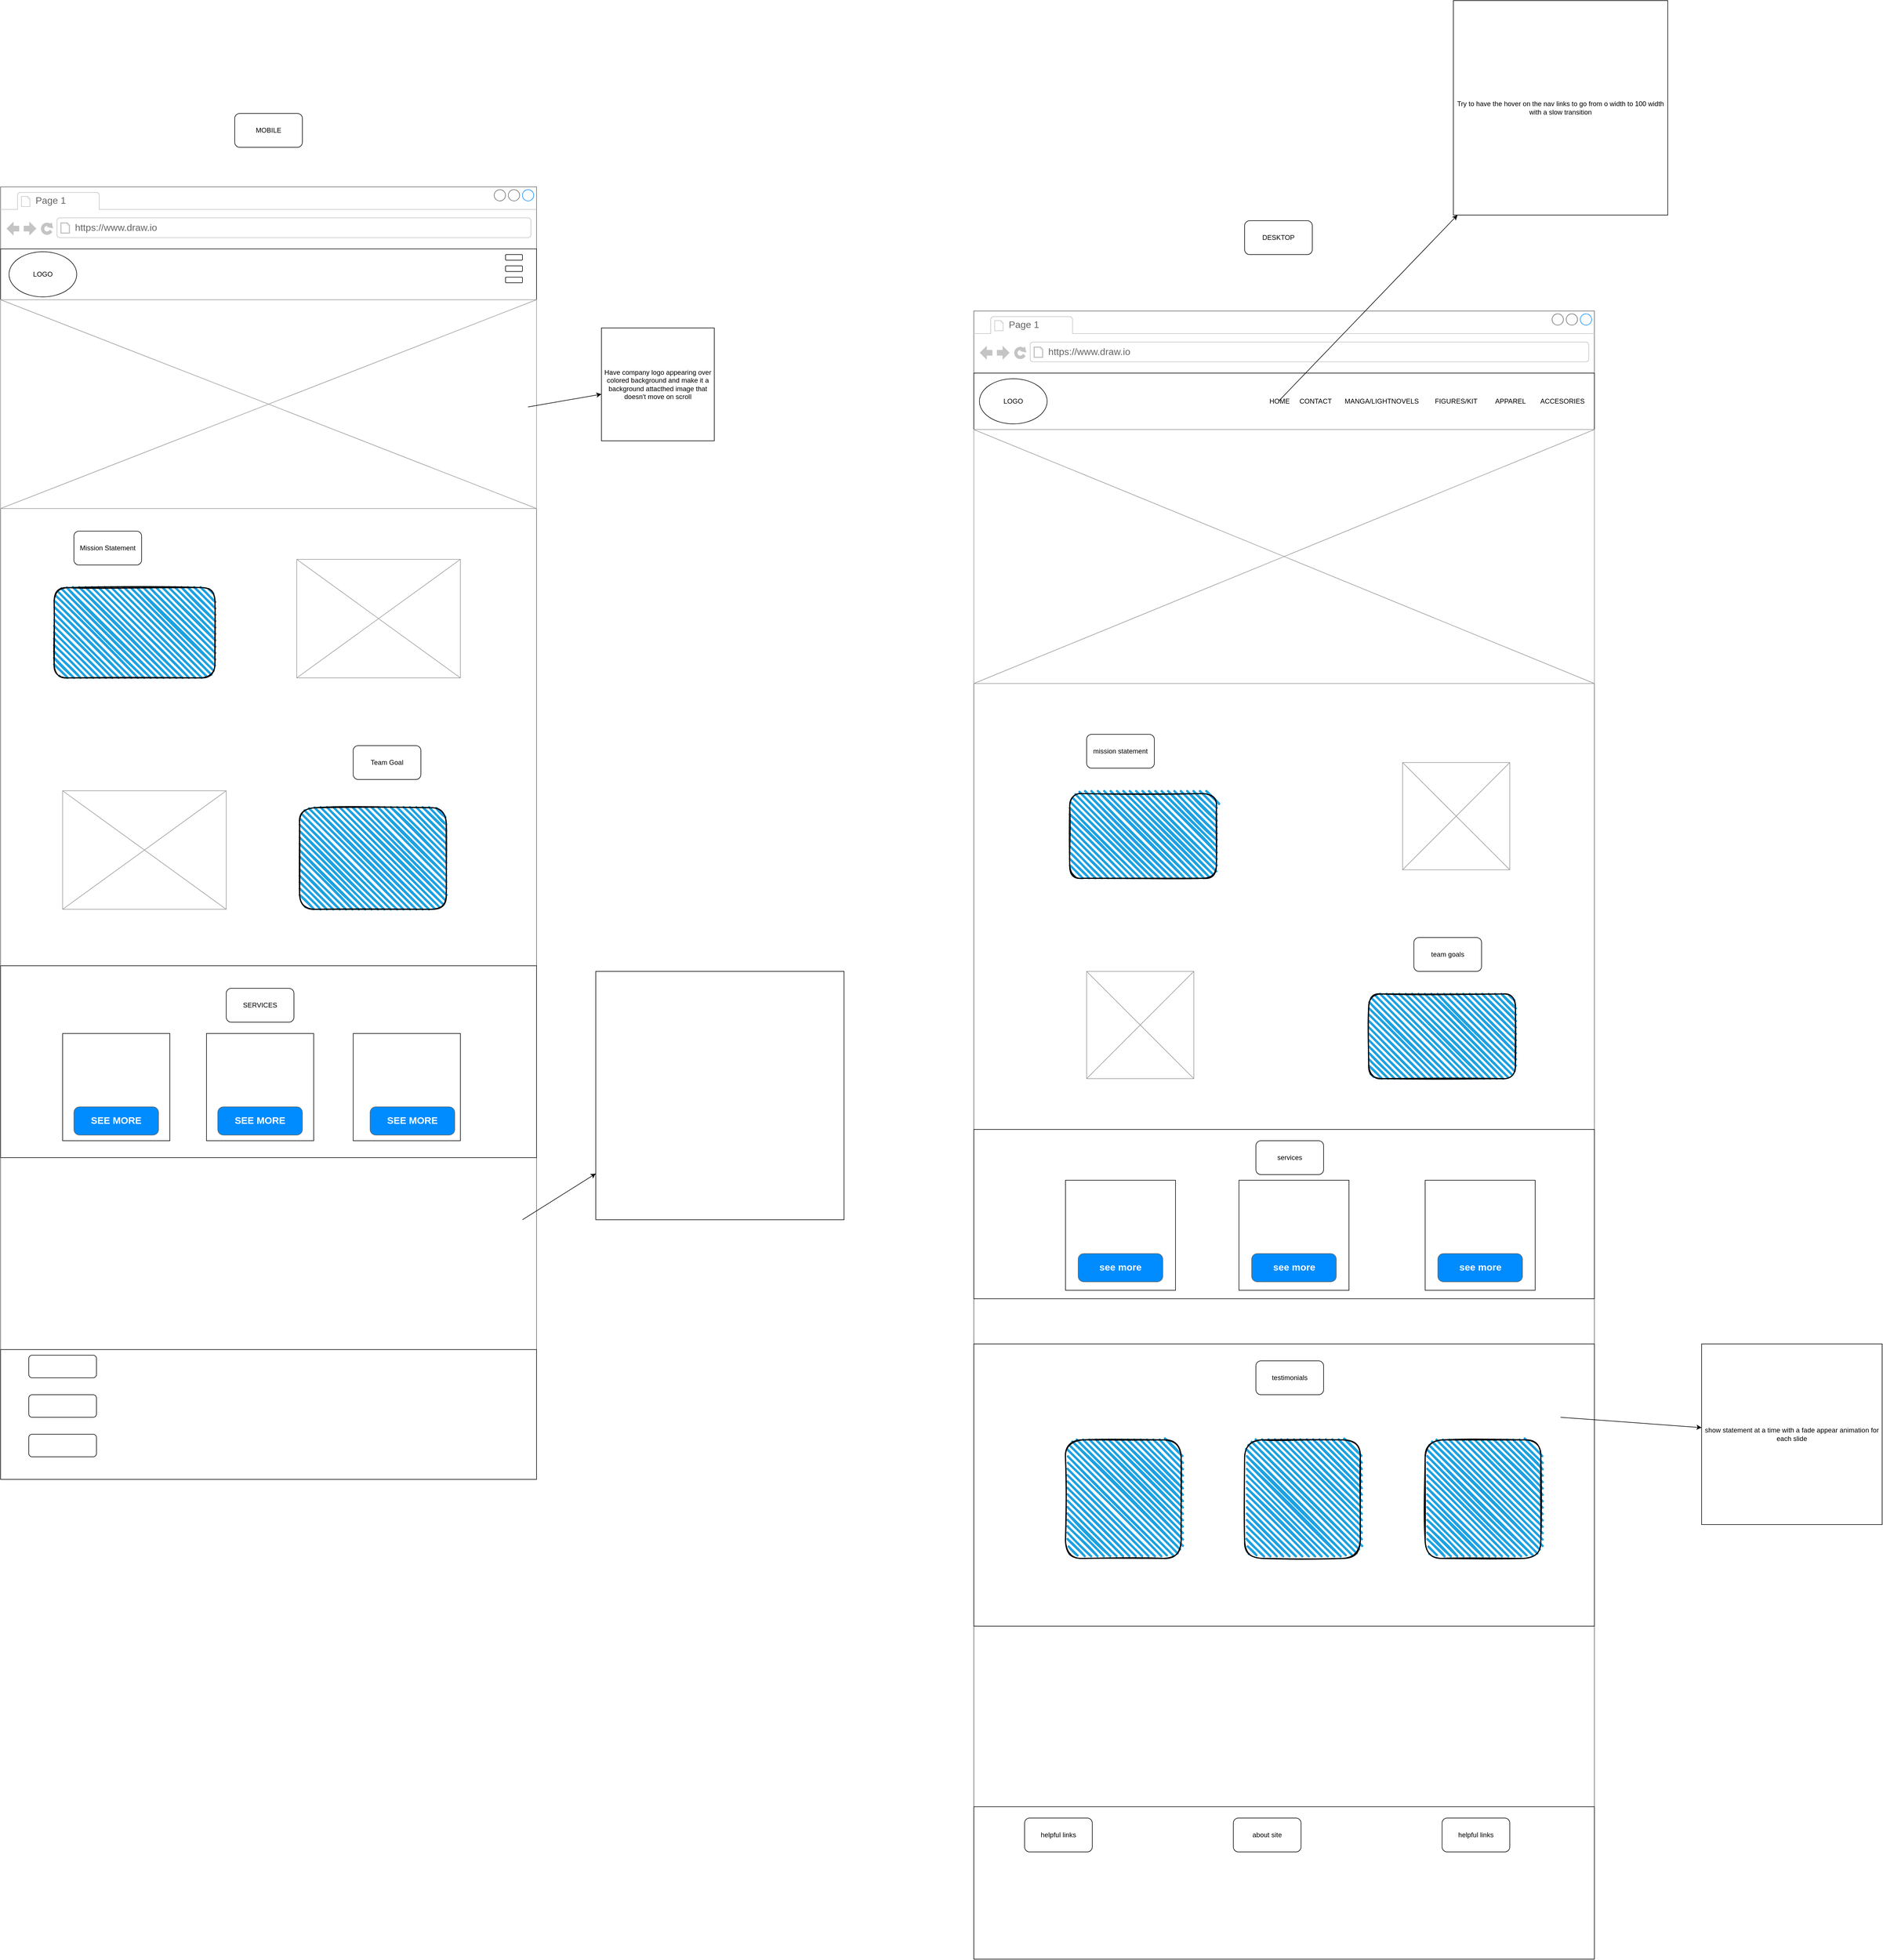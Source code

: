 <mxfile>
    <diagram id="YFqSTxKyqCX9KpbCYe6F" name="Page-1">
        <mxGraphModel dx="2476" dy="779" grid="1" gridSize="10" guides="1" tooltips="1" connect="1" arrows="1" fold="1" page="1" pageScale="1" pageWidth="850" pageHeight="1100" math="0" shadow="0">
            <root>
                <mxCell id="0"/>
                <mxCell id="1" parent="0"/>
                <mxCell id="2" value="MOBILE" style="rounded=1;whiteSpace=wrap;html=1;" parent="1" vertex="1">
                    <mxGeometry x="360" y="370" width="120" height="60" as="geometry"/>
                </mxCell>
                <mxCell id="3" value="" style="strokeWidth=1;shadow=0;dashed=0;align=center;html=1;shape=mxgraph.mockup.containers.browserWindow;rSize=0;strokeColor=#666666;strokeColor2=#008cff;strokeColor3=#c4c4c4;mainText=,;recursiveResize=0;" parent="1" vertex="1">
                    <mxGeometry x="-55" y="500" width="950" height="2290" as="geometry"/>
                </mxCell>
                <mxCell id="4" value="Page 1" style="strokeWidth=1;shadow=0;dashed=0;align=center;html=1;shape=mxgraph.mockup.containers.anchor;fontSize=17;fontColor=#666666;align=left;" parent="3" vertex="1">
                    <mxGeometry x="60" y="12" width="110" height="26" as="geometry"/>
                </mxCell>
                <mxCell id="5" value="https://www.draw.io" style="strokeWidth=1;shadow=0;dashed=0;align=center;html=1;shape=mxgraph.mockup.containers.anchor;rSize=0;fontSize=17;fontColor=#666666;align=left;" parent="3" vertex="1">
                    <mxGeometry x="130" y="60" width="250" height="26" as="geometry"/>
                </mxCell>
                <mxCell id="6" value="" style="rounded=0;whiteSpace=wrap;html=1;" parent="3" vertex="1">
                    <mxGeometry y="110" width="950" height="90" as="geometry"/>
                </mxCell>
                <mxCell id="7" value="LOGO" style="ellipse;whiteSpace=wrap;html=1;" parent="3" vertex="1">
                    <mxGeometry x="15" y="115" width="120" height="80" as="geometry"/>
                </mxCell>
                <mxCell id="10" value="" style="rounded=1;whiteSpace=wrap;html=1;" parent="3" vertex="1">
                    <mxGeometry x="895" y="160" width="30" height="10" as="geometry"/>
                </mxCell>
                <mxCell id="9" value="" style="rounded=1;whiteSpace=wrap;html=1;" parent="3" vertex="1">
                    <mxGeometry x="895" y="140" width="30" height="10" as="geometry"/>
                </mxCell>
                <mxCell id="8" value="" style="rounded=1;whiteSpace=wrap;html=1;" parent="3" vertex="1">
                    <mxGeometry x="895" y="120" width="30" height="10" as="geometry"/>
                </mxCell>
                <mxCell id="11" value="" style="verticalLabelPosition=bottom;shadow=0;dashed=0;align=center;html=1;verticalAlign=top;strokeWidth=1;shape=mxgraph.mockup.graphics.simpleIcon;strokeColor=#999999;" parent="3" vertex="1">
                    <mxGeometry y="200" width="950" height="370" as="geometry"/>
                </mxCell>
                <mxCell id="14" value="Mission Statement" style="rounded=1;whiteSpace=wrap;html=1;" parent="3" vertex="1">
                    <mxGeometry x="130" y="610" width="120" height="60" as="geometry"/>
                </mxCell>
                <mxCell id="15" value="" style="rounded=1;whiteSpace=wrap;html=1;strokeWidth=2;fillWeight=4;hachureGap=8;hachureAngle=45;fillColor=#1ba1e2;sketch=1;" parent="3" vertex="1">
                    <mxGeometry x="95" y="710" width="285" height="160" as="geometry"/>
                </mxCell>
                <mxCell id="16" value="" style="verticalLabelPosition=bottom;shadow=0;dashed=0;align=center;html=1;verticalAlign=top;strokeWidth=1;shape=mxgraph.mockup.graphics.simpleIcon;strokeColor=#999999;" parent="3" vertex="1">
                    <mxGeometry x="525" y="660" width="290" height="210" as="geometry"/>
                </mxCell>
                <mxCell id="17" value="Team Goal" style="rounded=1;whiteSpace=wrap;html=1;" parent="3" vertex="1">
                    <mxGeometry x="625" y="990" width="120" height="60" as="geometry"/>
                </mxCell>
                <mxCell id="18" value="" style="rounded=1;whiteSpace=wrap;html=1;strokeWidth=2;fillWeight=4;hachureGap=8;hachureAngle=45;fillColor=#1ba1e2;sketch=1;" parent="3" vertex="1">
                    <mxGeometry x="530" y="1100" width="260" height="180" as="geometry"/>
                </mxCell>
                <mxCell id="20" value="" style="verticalLabelPosition=bottom;shadow=0;dashed=0;align=center;html=1;verticalAlign=top;strokeWidth=1;shape=mxgraph.mockup.graphics.simpleIcon;strokeColor=#999999;" parent="3" vertex="1">
                    <mxGeometry x="110" y="1070" width="290" height="210" as="geometry"/>
                </mxCell>
                <mxCell id="21" value="" style="rounded=0;whiteSpace=wrap;html=1;" parent="3" vertex="1">
                    <mxGeometry y="1380" width="950" height="340" as="geometry"/>
                </mxCell>
                <mxCell id="22" value="SERVICES" style="rounded=1;whiteSpace=wrap;html=1;" parent="3" vertex="1">
                    <mxGeometry x="400" y="1420" width="120" height="60" as="geometry"/>
                </mxCell>
                <mxCell id="23" value="" style="whiteSpace=wrap;html=1;aspect=fixed;" parent="3" vertex="1">
                    <mxGeometry x="110" y="1500" width="190" height="190" as="geometry"/>
                </mxCell>
                <mxCell id="24" value="" style="whiteSpace=wrap;html=1;aspect=fixed;" parent="3" vertex="1">
                    <mxGeometry x="365" y="1500" width="190" height="190" as="geometry"/>
                </mxCell>
                <mxCell id="25" value="" style="whiteSpace=wrap;html=1;aspect=fixed;" parent="3" vertex="1">
                    <mxGeometry x="625" y="1500" width="190" height="190" as="geometry"/>
                </mxCell>
                <mxCell id="26" value="SEE MORE" style="strokeWidth=1;shadow=0;dashed=0;align=center;html=1;shape=mxgraph.mockup.buttons.button;strokeColor=#666666;fontColor=#ffffff;mainText=;buttonStyle=round;fontSize=17;fontStyle=1;fillColor=#008cff;whiteSpace=wrap;" parent="3" vertex="1">
                    <mxGeometry x="130" y="1630" width="150" height="50" as="geometry"/>
                </mxCell>
                <mxCell id="30" value="SEE MORE" style="strokeWidth=1;shadow=0;dashed=0;align=center;html=1;shape=mxgraph.mockup.buttons.button;strokeColor=#666666;fontColor=#ffffff;mainText=;buttonStyle=round;fontSize=17;fontStyle=1;fillColor=#008cff;whiteSpace=wrap;" parent="3" vertex="1">
                    <mxGeometry x="385" y="1630" width="150" height="50" as="geometry"/>
                </mxCell>
                <mxCell id="31" value="SEE MORE" style="strokeWidth=1;shadow=0;dashed=0;align=center;html=1;shape=mxgraph.mockup.buttons.button;strokeColor=#666666;fontColor=#ffffff;mainText=;buttonStyle=round;fontSize=17;fontStyle=1;fillColor=#008cff;whiteSpace=wrap;" parent="3" vertex="1">
                    <mxGeometry x="655" y="1630" width="150" height="50" as="geometry"/>
                </mxCell>
                <mxCell id="32" value="" style="rounded=0;whiteSpace=wrap;html=1;" parent="3" vertex="1">
                    <mxGeometry y="2060" width="950" height="230" as="geometry"/>
                </mxCell>
                <mxCell id="33" value="&lt;div style=&quot;text-align: start;&quot;&gt;&lt;span style=&quot;background-color: initial; font-size: 0px;&quot;&gt;&lt;font face=&quot;monospace&quot; color=&quot;rgba(0, 0, 0, 0)&quot;&gt;HOEMN&lt;/font&gt;&lt;/span&gt;&lt;/div&gt;" style="rounded=1;whiteSpace=wrap;html=1;" parent="3" vertex="1">
                    <mxGeometry x="50" y="2070" width="120" height="40" as="geometry"/>
                </mxCell>
                <mxCell id="35" value="&lt;div style=&quot;text-align: start;&quot;&gt;&lt;span style=&quot;background-color: initial; font-size: 0px;&quot;&gt;&lt;font face=&quot;monospace&quot; color=&quot;rgba(0, 0, 0, 0)&quot;&gt;V&lt;/font&gt;&lt;/span&gt;&lt;/div&gt;" style="rounded=1;whiteSpace=wrap;html=1;" parent="3" vertex="1">
                    <mxGeometry x="50" y="2140" width="120" height="40" as="geometry"/>
                </mxCell>
                <mxCell id="36" value="&lt;div style=&quot;text-align: start;&quot;&gt;&lt;span style=&quot;background-color: initial; font-size: 0px;&quot;&gt;&lt;font face=&quot;monospace&quot; color=&quot;rgba(0, 0, 0, 0)&quot;&gt;V&lt;/font&gt;&lt;/span&gt;&lt;/div&gt;" style="rounded=1;whiteSpace=wrap;html=1;" parent="3" vertex="1">
                    <mxGeometry x="50" y="2210" width="120" height="40" as="geometry"/>
                </mxCell>
                <mxCell id="12" value="" style="endArrow=classic;html=1;" parent="1" target="13" edge="1">
                    <mxGeometry width="50" height="50" relative="1" as="geometry">
                        <mxPoint x="880" y="890" as="sourcePoint"/>
                        <mxPoint x="930" y="840" as="targetPoint"/>
                    </mxGeometry>
                </mxCell>
                <mxCell id="13" value="Have company logo appearing over colored background and make it a background attacthed image that doesn't move on scroll" style="whiteSpace=wrap;html=1;aspect=fixed;" parent="1" vertex="1">
                    <mxGeometry x="1010" y="750" width="200" height="200" as="geometry"/>
                </mxCell>
                <mxCell id="37" value="" style="endArrow=classic;html=1;" parent="1" target="38" edge="1">
                    <mxGeometry width="50" height="50" relative="1" as="geometry">
                        <mxPoint x="870" y="2330" as="sourcePoint"/>
                        <mxPoint x="1020" y="2160" as="targetPoint"/>
                    </mxGeometry>
                </mxCell>
                <mxCell id="38" value="" style="whiteSpace=wrap;html=1;aspect=fixed;" parent="1" vertex="1">
                    <mxGeometry x="1000" y="1890" width="440" height="440" as="geometry"/>
                </mxCell>
                <mxCell id="39" value="DESKTOP" style="rounded=1;whiteSpace=wrap;html=1;" vertex="1" parent="1">
                    <mxGeometry x="2150" y="560" width="120" height="60" as="geometry"/>
                </mxCell>
                <mxCell id="40" value="" style="strokeWidth=1;shadow=0;dashed=0;align=center;html=1;shape=mxgraph.mockup.containers.browserWindow;rSize=0;strokeColor=#666666;strokeColor2=#008cff;strokeColor3=#c4c4c4;mainText=,;recursiveResize=0;" vertex="1" parent="1">
                    <mxGeometry x="1670" y="720" width="1100" height="2920" as="geometry"/>
                </mxCell>
                <mxCell id="41" value="Page 1" style="strokeWidth=1;shadow=0;dashed=0;align=center;html=1;shape=mxgraph.mockup.containers.anchor;fontSize=17;fontColor=#666666;align=left;" vertex="1" parent="40">
                    <mxGeometry x="60" y="12" width="110" height="26" as="geometry"/>
                </mxCell>
                <mxCell id="42" value="https://www.draw.io" style="strokeWidth=1;shadow=0;dashed=0;align=center;html=1;shape=mxgraph.mockup.containers.anchor;rSize=0;fontSize=17;fontColor=#666666;align=left;" vertex="1" parent="40">
                    <mxGeometry x="130" y="60" width="250" height="26" as="geometry"/>
                </mxCell>
                <mxCell id="43" value="&lt;span style=&quot;white-space: pre;&quot;&gt;&#9;&lt;/span&gt;&lt;span style=&quot;white-space: pre;&quot;&gt;&#9;&lt;/span&gt;&lt;span style=&quot;white-space: pre;&quot;&gt;&#9;&lt;/span&gt;&lt;span style=&quot;white-space: pre;&quot;&gt;&#9;&lt;/span&gt;&lt;span style=&quot;white-space: pre;&quot;&gt;&#9;&lt;/span&gt;&lt;span style=&quot;white-space: pre;&quot;&gt;&#9;&lt;/span&gt;&lt;span style=&quot;white-space: pre;&quot;&gt;&#9;&lt;/span&gt;&lt;span style=&quot;white-space: pre;&quot;&gt;&#9;&lt;/span&gt;&lt;span style=&quot;white-space: pre;&quot;&gt;&#9;&lt;/span&gt;&lt;span style=&quot;white-space: pre;&quot;&gt;&#9;&lt;/span&gt;&lt;span style=&quot;white-space: pre;&quot;&gt;&#9;&lt;/span&gt;&lt;span style=&quot;white-space: pre;&quot;&gt;&#9;&lt;/span&gt;&lt;span style=&quot;white-space: pre;&quot;&gt;&#9;&lt;/span&gt;&lt;span style=&quot;white-space: pre;&quot;&gt;&#9;&lt;/span&gt;&lt;span style=&quot;white-space: pre;&quot;&gt;&#9;&lt;/span&gt;&lt;span style=&quot;white-space: pre;&quot;&gt;&#9;&lt;/span&gt;&lt;span style=&quot;white-space: pre;&quot;&gt;&#9;&lt;/span&gt;&lt;span style=&quot;white-space: pre;&quot;&gt;&#9;&lt;/span&gt;&lt;span style=&quot;white-space: pre;&quot;&gt;&#9;&lt;/span&gt;HOME&lt;span style=&quot;white-space: pre;&quot;&gt;&#9;&lt;/span&gt;CONTACT&lt;span style=&quot;white-space: pre;&quot;&gt;&#9;&lt;/span&gt;MANGA/LIGHTNOVELS&lt;span style=&quot;white-space: pre;&quot;&gt;&#9;&lt;/span&gt;&lt;span style=&quot;white-space: pre;&quot;&gt;&#9;&lt;/span&gt;FIGURES/KIT&lt;span style=&quot;white-space: pre;&quot;&gt;&#9;&lt;/span&gt;&lt;span style=&quot;white-space: pre;&quot;&gt;&#9;&lt;/span&gt;APPAREL&lt;span style=&quot;white-space: pre;&quot;&gt;&#9;&lt;/span&gt;ACCESORIES" style="rounded=0;whiteSpace=wrap;html=1;" vertex="1" parent="40">
                    <mxGeometry y="110" width="1100" height="100" as="geometry"/>
                </mxCell>
                <mxCell id="44" value="LOGO" style="ellipse;whiteSpace=wrap;html=1;" vertex="1" parent="40">
                    <mxGeometry x="10" y="120" width="120" height="80" as="geometry"/>
                </mxCell>
                <mxCell id="47" value="" style="verticalLabelPosition=bottom;shadow=0;dashed=0;align=center;html=1;verticalAlign=top;strokeWidth=1;shape=mxgraph.mockup.graphics.simpleIcon;strokeColor=#999999;" vertex="1" parent="40">
                    <mxGeometry y="210" width="1100" height="450" as="geometry"/>
                </mxCell>
                <mxCell id="48" value="mission statement" style="rounded=1;whiteSpace=wrap;html=1;" vertex="1" parent="40">
                    <mxGeometry x="200" y="750" width="120" height="60" as="geometry"/>
                </mxCell>
                <mxCell id="49" value="" style="rounded=1;whiteSpace=wrap;html=1;strokeWidth=2;fillWeight=4;hachureGap=8;hachureAngle=45;fillColor=#1ba1e2;sketch=1;" vertex="1" parent="40">
                    <mxGeometry x="170" y="855" width="260" height="150" as="geometry"/>
                </mxCell>
                <mxCell id="51" value="" style="verticalLabelPosition=bottom;shadow=0;dashed=0;align=center;html=1;verticalAlign=top;strokeWidth=1;shape=mxgraph.mockup.graphics.simpleIcon;strokeColor=#999999;" vertex="1" parent="40">
                    <mxGeometry x="760" y="800" width="190" height="190" as="geometry"/>
                </mxCell>
                <mxCell id="52" value="" style="verticalLabelPosition=bottom;shadow=0;dashed=0;align=center;html=1;verticalAlign=top;strokeWidth=1;shape=mxgraph.mockup.graphics.simpleIcon;strokeColor=#999999;" vertex="1" parent="40">
                    <mxGeometry x="200" y="1170" width="190" height="190" as="geometry"/>
                </mxCell>
                <mxCell id="53" value="team goals" style="rounded=1;whiteSpace=wrap;html=1;" vertex="1" parent="40">
                    <mxGeometry x="780" y="1110" width="120" height="60" as="geometry"/>
                </mxCell>
                <mxCell id="54" value="" style="rounded=1;whiteSpace=wrap;html=1;strokeWidth=2;fillWeight=4;hachureGap=8;hachureAngle=45;fillColor=#1ba1e2;sketch=1;" vertex="1" parent="40">
                    <mxGeometry x="700" y="1210" width="260" height="150" as="geometry"/>
                </mxCell>
                <mxCell id="55" value="" style="rounded=0;whiteSpace=wrap;html=1;" vertex="1" parent="40">
                    <mxGeometry y="1450" width="1100" height="300" as="geometry"/>
                </mxCell>
                <mxCell id="56" value="services" style="rounded=1;whiteSpace=wrap;html=1;" vertex="1" parent="40">
                    <mxGeometry x="500" y="1470" width="120" height="60" as="geometry"/>
                </mxCell>
                <mxCell id="58" value="" style="whiteSpace=wrap;html=1;aspect=fixed;" vertex="1" parent="40">
                    <mxGeometry x="162.5" y="1540" width="195" height="195" as="geometry"/>
                </mxCell>
                <mxCell id="60" value="" style="whiteSpace=wrap;html=1;aspect=fixed;" vertex="1" parent="40">
                    <mxGeometry x="470" y="1540" width="195" height="195" as="geometry"/>
                </mxCell>
                <mxCell id="61" value="" style="whiteSpace=wrap;html=1;aspect=fixed;" vertex="1" parent="40">
                    <mxGeometry x="800" y="1540" width="195" height="195" as="geometry"/>
                </mxCell>
                <mxCell id="62" value="see more" style="strokeWidth=1;shadow=0;dashed=0;align=center;html=1;shape=mxgraph.mockup.buttons.button;strokeColor=#666666;fontColor=#ffffff;mainText=;buttonStyle=round;fontSize=17;fontStyle=1;fillColor=#008cff;whiteSpace=wrap;" vertex="1" parent="40">
                    <mxGeometry x="185" y="1670" width="150" height="50" as="geometry"/>
                </mxCell>
                <mxCell id="63" value="see more" style="strokeWidth=1;shadow=0;dashed=0;align=center;html=1;shape=mxgraph.mockup.buttons.button;strokeColor=#666666;fontColor=#ffffff;mainText=;buttonStyle=round;fontSize=17;fontStyle=1;fillColor=#008cff;whiteSpace=wrap;" vertex="1" parent="40">
                    <mxGeometry x="492.5" y="1670" width="150" height="50" as="geometry"/>
                </mxCell>
                <mxCell id="64" value="see more" style="strokeWidth=1;shadow=0;dashed=0;align=center;html=1;shape=mxgraph.mockup.buttons.button;strokeColor=#666666;fontColor=#ffffff;mainText=;buttonStyle=round;fontSize=17;fontStyle=1;fillColor=#008cff;whiteSpace=wrap;" vertex="1" parent="40">
                    <mxGeometry x="822.5" y="1670" width="150" height="50" as="geometry"/>
                </mxCell>
                <mxCell id="65" value="" style="rounded=0;whiteSpace=wrap;html=1;" vertex="1" parent="40">
                    <mxGeometry y="1830" width="1100" height="500" as="geometry"/>
                </mxCell>
                <mxCell id="66" value="testimonials" style="rounded=1;whiteSpace=wrap;html=1;" vertex="1" parent="40">
                    <mxGeometry x="500" y="1860" width="120" height="60" as="geometry"/>
                </mxCell>
                <mxCell id="67" value="" style="rounded=1;whiteSpace=wrap;html=1;strokeWidth=2;fillWeight=4;hachureGap=8;hachureAngle=45;fillColor=#1ba1e2;sketch=1;" vertex="1" parent="40">
                    <mxGeometry x="162.5" y="2000" width="205" height="210" as="geometry"/>
                </mxCell>
                <mxCell id="68" value="" style="rounded=1;whiteSpace=wrap;html=1;strokeWidth=2;fillWeight=4;hachureGap=8;hachureAngle=45;fillColor=#1ba1e2;sketch=1;" vertex="1" parent="40">
                    <mxGeometry x="480" y="2000" width="205" height="210" as="geometry"/>
                </mxCell>
                <mxCell id="69" value="" style="rounded=1;whiteSpace=wrap;html=1;strokeWidth=2;fillWeight=4;hachureGap=8;hachureAngle=45;fillColor=#1ba1e2;sketch=1;" vertex="1" parent="40">
                    <mxGeometry x="800" y="2000" width="205" height="210" as="geometry"/>
                </mxCell>
                <mxCell id="70" value="" style="endArrow=classic;html=1;" edge="1" parent="40" target="71">
                    <mxGeometry width="50" height="50" relative="1" as="geometry">
                        <mxPoint x="1040" y="1960" as="sourcePoint"/>
                        <mxPoint x="1330" y="1870" as="targetPoint"/>
                    </mxGeometry>
                </mxCell>
                <mxCell id="72" value="" style="rounded=0;whiteSpace=wrap;html=1;" vertex="1" parent="40">
                    <mxGeometry y="2650" width="1100" height="270" as="geometry"/>
                </mxCell>
                <mxCell id="73" value="helpful links&lt;span style=&quot;color: rgba(0, 0, 0, 0); font-family: monospace; font-size: 0px; text-align: start;&quot;&gt;%3CmxGraphModel%3E%3Croot%3E%3CmxCell%20id%3D%220%22%2F%3E%3CmxCell%20id%3D%221%22%20parent%3D%220%22%2F%3E%3CmxCell%20id%3D%222%22%20value%3D%22%22%20style%3D%22rounded%3D1%3BwhiteSpace%3Dwrap%3Bhtml%3D1%3BstrokeWidth%3D2%3BfillWeight%3D4%3BhachureGap%3D8%3BhachureAngle%3D45%3BfillColor%3D%231ba1e2%3Bsketch%3D1%3B%22%20vertex%3D%221%22%20parent%3D%221%22%3E%3CmxGeometry%20x%3D%221832.5%22%20y%3D%222720%22%20width%3D%22205%22%20height%3D%22210%22%20as%3D%22geometry%22%2F%3E%3C%2FmxCell%3E%3C%2Froot%3E%3C%2FmxGraphModel%3E&lt;/span&gt;" style="rounded=1;whiteSpace=wrap;html=1;" vertex="1" parent="40">
                    <mxGeometry x="90" y="2670" width="120" height="60" as="geometry"/>
                </mxCell>
                <mxCell id="74" value="about site&lt;span style=&quot;color: rgba(0, 0, 0, 0); font-family: monospace; font-size: 0px; text-align: start;&quot;&gt;%3CmxGraphModel%3E%3Croot%3E%3CmxCell%20id%3D%220%22%2F%3E%3CmxCell%20id%3D%221%22%20parent%3D%220%22%2F%3E%3CmxCell%20id%3D%222%22%20value%3D%22helpful%20links%26lt%3Bspan%20style%3D%26quot%3Bcolor%3A%20rgba(0%2C%200%2C%200%2C%200)%3B%20font-family%3A%20monospace%3B%20font-size%3A%200px%3B%20text-align%3A%20start%3B%26quot%3B%26gt%3B%253CmxGraphModel%253E%253Croot%253E%253CmxCell%2520id%253D%25220%2522%252F%253E%253CmxCell%2520id%253D%25221%2522%2520parent%253D%25220%2522%252F%253E%253CmxCell%2520id%253D%25222%2522%2520value%253D%2522%2522%2520style%253D%2522rounded%253D1%253BwhiteSpace%253Dwrap%253Bhtml%253D1%253BstrokeWidth%253D2%253BfillWeight%253D4%253BhachureGap%253D8%253BhachureAngle%253D45%253BfillColor%253D%25231ba1e2%253Bsketch%253D1%253B%2522%2520vertex%253D%25221%2522%2520parent%253D%25221%2522%253E%253CmxGeometry%2520x%253D%25221832.5%2522%2520y%253D%25222720%2522%2520width%253D%2522205%2522%2520height%253D%2522210%2522%2520as%253D%2522geometry%2522%252F%253E%253C%252FmxCell%253E%253C%252Froot%253E%253C%252FmxGraphModel%253E%26lt%3B%2Fspan%26gt%3B%22%20style%3D%22rounded%3D1%3BwhiteSpace%3Dwrap%3Bhtml%3D1%3B%22%20vertex%3D%221%22%20parent%3D%221%22%3E%3CmxGeometry%20x%3D%221760%22%20y%3D%223390%22%20width%3D%22120%22%20height%3D%2260%22%20as%3D%22geometry%22%2F%3E%3C%2FmxCell%3E%3C%2Froot%3E%3C%2FmxGraphModel%3E&lt;/span&gt;&lt;span style=&quot;color: rgba(0, 0, 0, 0); font-family: monospace; font-size: 0px; text-align: start;&quot;&gt;%3CmxGraphModel%3E%3Croot%3E%3CmxCell%20id%3D%220%22%2F%3E%3CmxCell%20id%3D%221%22%20parent%3D%220%22%2F%3E%3CmxCell%20id%3D%222%22%20value%3D%22helpful%20links%26lt%3Bspan%20style%3D%26quot%3Bcolor%3A%20rgba(0%2C%200%2C%200%2C%200)%3B%20font-family%3A%20monospace%3B%20font-size%3A%200px%3B%20text-align%3A%20start%3B%26quot%3B%26gt%3B%253CmxGraphModel%253E%253Croot%253E%253CmxCell%2520id%253D%25220%2522%252F%253E%253CmxCell%2520id%253D%25221%2522%2520parent%253D%25220%2522%252F%253E%253CmxCell%2520id%253D%25222%2522%2520value%253D%2522%2522%2520style%253D%2522rounded%253D1%253BwhiteSpace%253Dwrap%253Bhtml%253D1%253BstrokeWidth%253D2%253BfillWeight%253D4%253BhachureGap%253D8%253BhachureAngle%253D45%253BfillColor%253D%25231ba1e2%253Bsketch%253D1%253B%2522%2520vertex%253D%25221%2522%2520parent%253D%25221%2522%253E%253CmxGeometry%2520x%253D%25221832.5%2522%2520y%253D%25222720%2522%2520width%253D%2522205%2522%2520height%253D%2522210%2522%2520as%253D%2522geometry%2522%252F%253E%253C%252FmxCell%253E%253C%252Froot%253E%253C%252FmxGraphModel%253E%26lt%3B%2Fspan%26gt%3B%22%20style%3D%22rounded%3D1%3BwhiteSpace%3Dwrap%3Bhtml%3D1%3B%22%20vertex%3D%221%22%20parent%3D%221%22%3E%3CmxGeometry%20x%3D%221760%22%20y%3D%223390%22%20width%3D%22120%22%20height%3D%2260%22%20as%3D%22geometry%22%2F%3E%3C%2FmxCell%3E%3C%2Froot%3E%3C%2FmxGraphModel%3E&lt;/span&gt;" style="rounded=1;whiteSpace=wrap;html=1;" vertex="1" parent="40">
                    <mxGeometry x="460" y="2670" width="120" height="60" as="geometry"/>
                </mxCell>
                <mxCell id="75" value="helpful links&lt;span style=&quot;color: rgba(0, 0, 0, 0); font-family: monospace; font-size: 0px; text-align: start;&quot;&gt;%3CmxGraphModel%3E%3Croot%3E%3CmxCell%20id%3D%220%22%2F%3E%3CmxCell%20id%3D%221%22%20parent%3D%220%22%2F%3E%3CmxCell%20id%3D%222%22%20value%3D%22%22%20style%3D%22rounded%3D1%3BwhiteSpace%3Dwrap%3Bhtml%3D1%3BstrokeWidth%3D2%3BfillWeight%3D4%3BhachureGap%3D8%3BhachureAngle%3D45%3BfillColor%3D%231ba1e2%3Bsketch%3D1%3B%22%20vertex%3D%221%22%20parent%3D%221%22%3E%3CmxGeometry%20x%3D%221832.5%22%20y%3D%222720%22%20width%3D%22205%22%20height%3D%22210%22%20as%3D%22geometry%22%2F%3E%3C%2FmxCell%3E%3C%2Froot%3E%3C%2FmxGraphModel%3E&lt;/span&gt;" style="rounded=1;whiteSpace=wrap;html=1;" vertex="1" parent="40">
                    <mxGeometry x="830" y="2670" width="120" height="60" as="geometry"/>
                </mxCell>
                <mxCell id="45" value="" style="endArrow=classic;html=1;" edge="1" parent="1" target="46">
                    <mxGeometry width="50" height="50" relative="1" as="geometry">
                        <mxPoint x="2210" y="880" as="sourcePoint"/>
                        <mxPoint x="2590" y="580" as="targetPoint"/>
                    </mxGeometry>
                </mxCell>
                <mxCell id="46" value="Try to have the hover on the nav links to go from o width to 100 width with a slow transition" style="whiteSpace=wrap;html=1;aspect=fixed;" vertex="1" parent="1">
                    <mxGeometry x="2520" y="170" width="380" height="380" as="geometry"/>
                </mxCell>
                <mxCell id="71" value="show statement at a time with a fade appear animation for each slide" style="whiteSpace=wrap;html=1;aspect=fixed;" vertex="1" parent="1">
                    <mxGeometry x="2960" y="2550" width="320" height="320" as="geometry"/>
                </mxCell>
            </root>
        </mxGraphModel>
    </diagram>
</mxfile>
